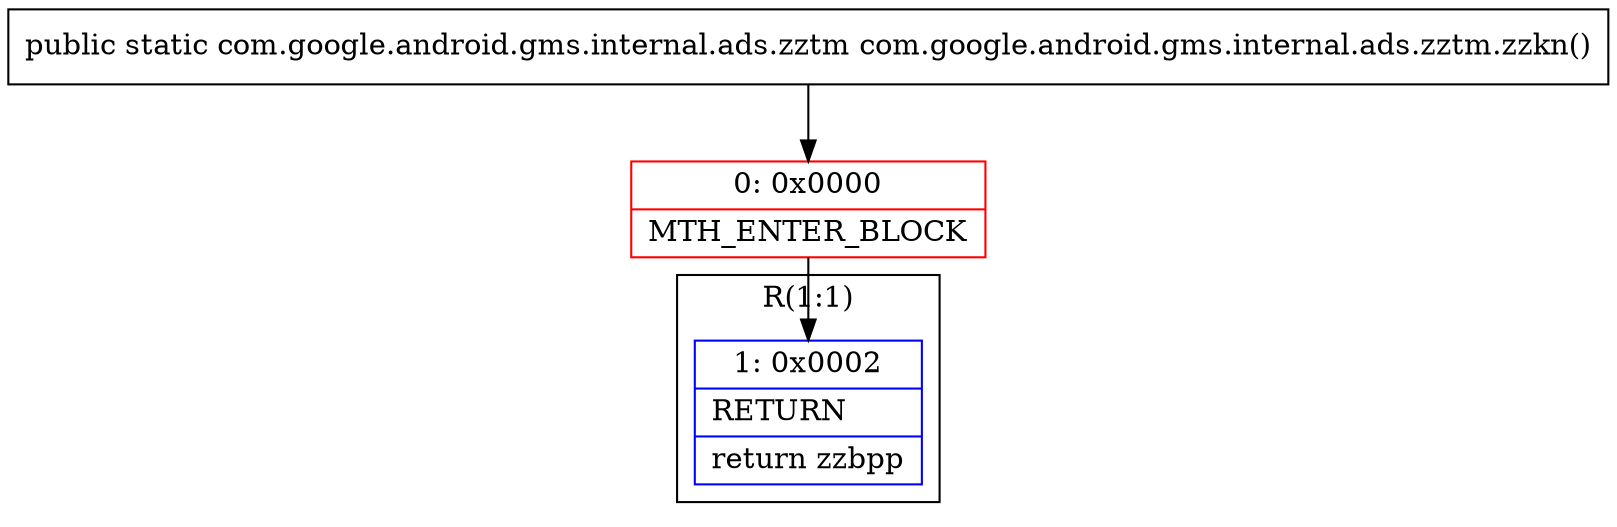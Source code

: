 digraph "CFG forcom.google.android.gms.internal.ads.zztm.zzkn()Lcom\/google\/android\/gms\/internal\/ads\/zztm;" {
subgraph cluster_Region_1175846639 {
label = "R(1:1)";
node [shape=record,color=blue];
Node_1 [shape=record,label="{1\:\ 0x0002|RETURN\l|return zzbpp\l}"];
}
Node_0 [shape=record,color=red,label="{0\:\ 0x0000|MTH_ENTER_BLOCK\l}"];
MethodNode[shape=record,label="{public static com.google.android.gms.internal.ads.zztm com.google.android.gms.internal.ads.zztm.zzkn() }"];
MethodNode -> Node_0;
Node_0 -> Node_1;
}


